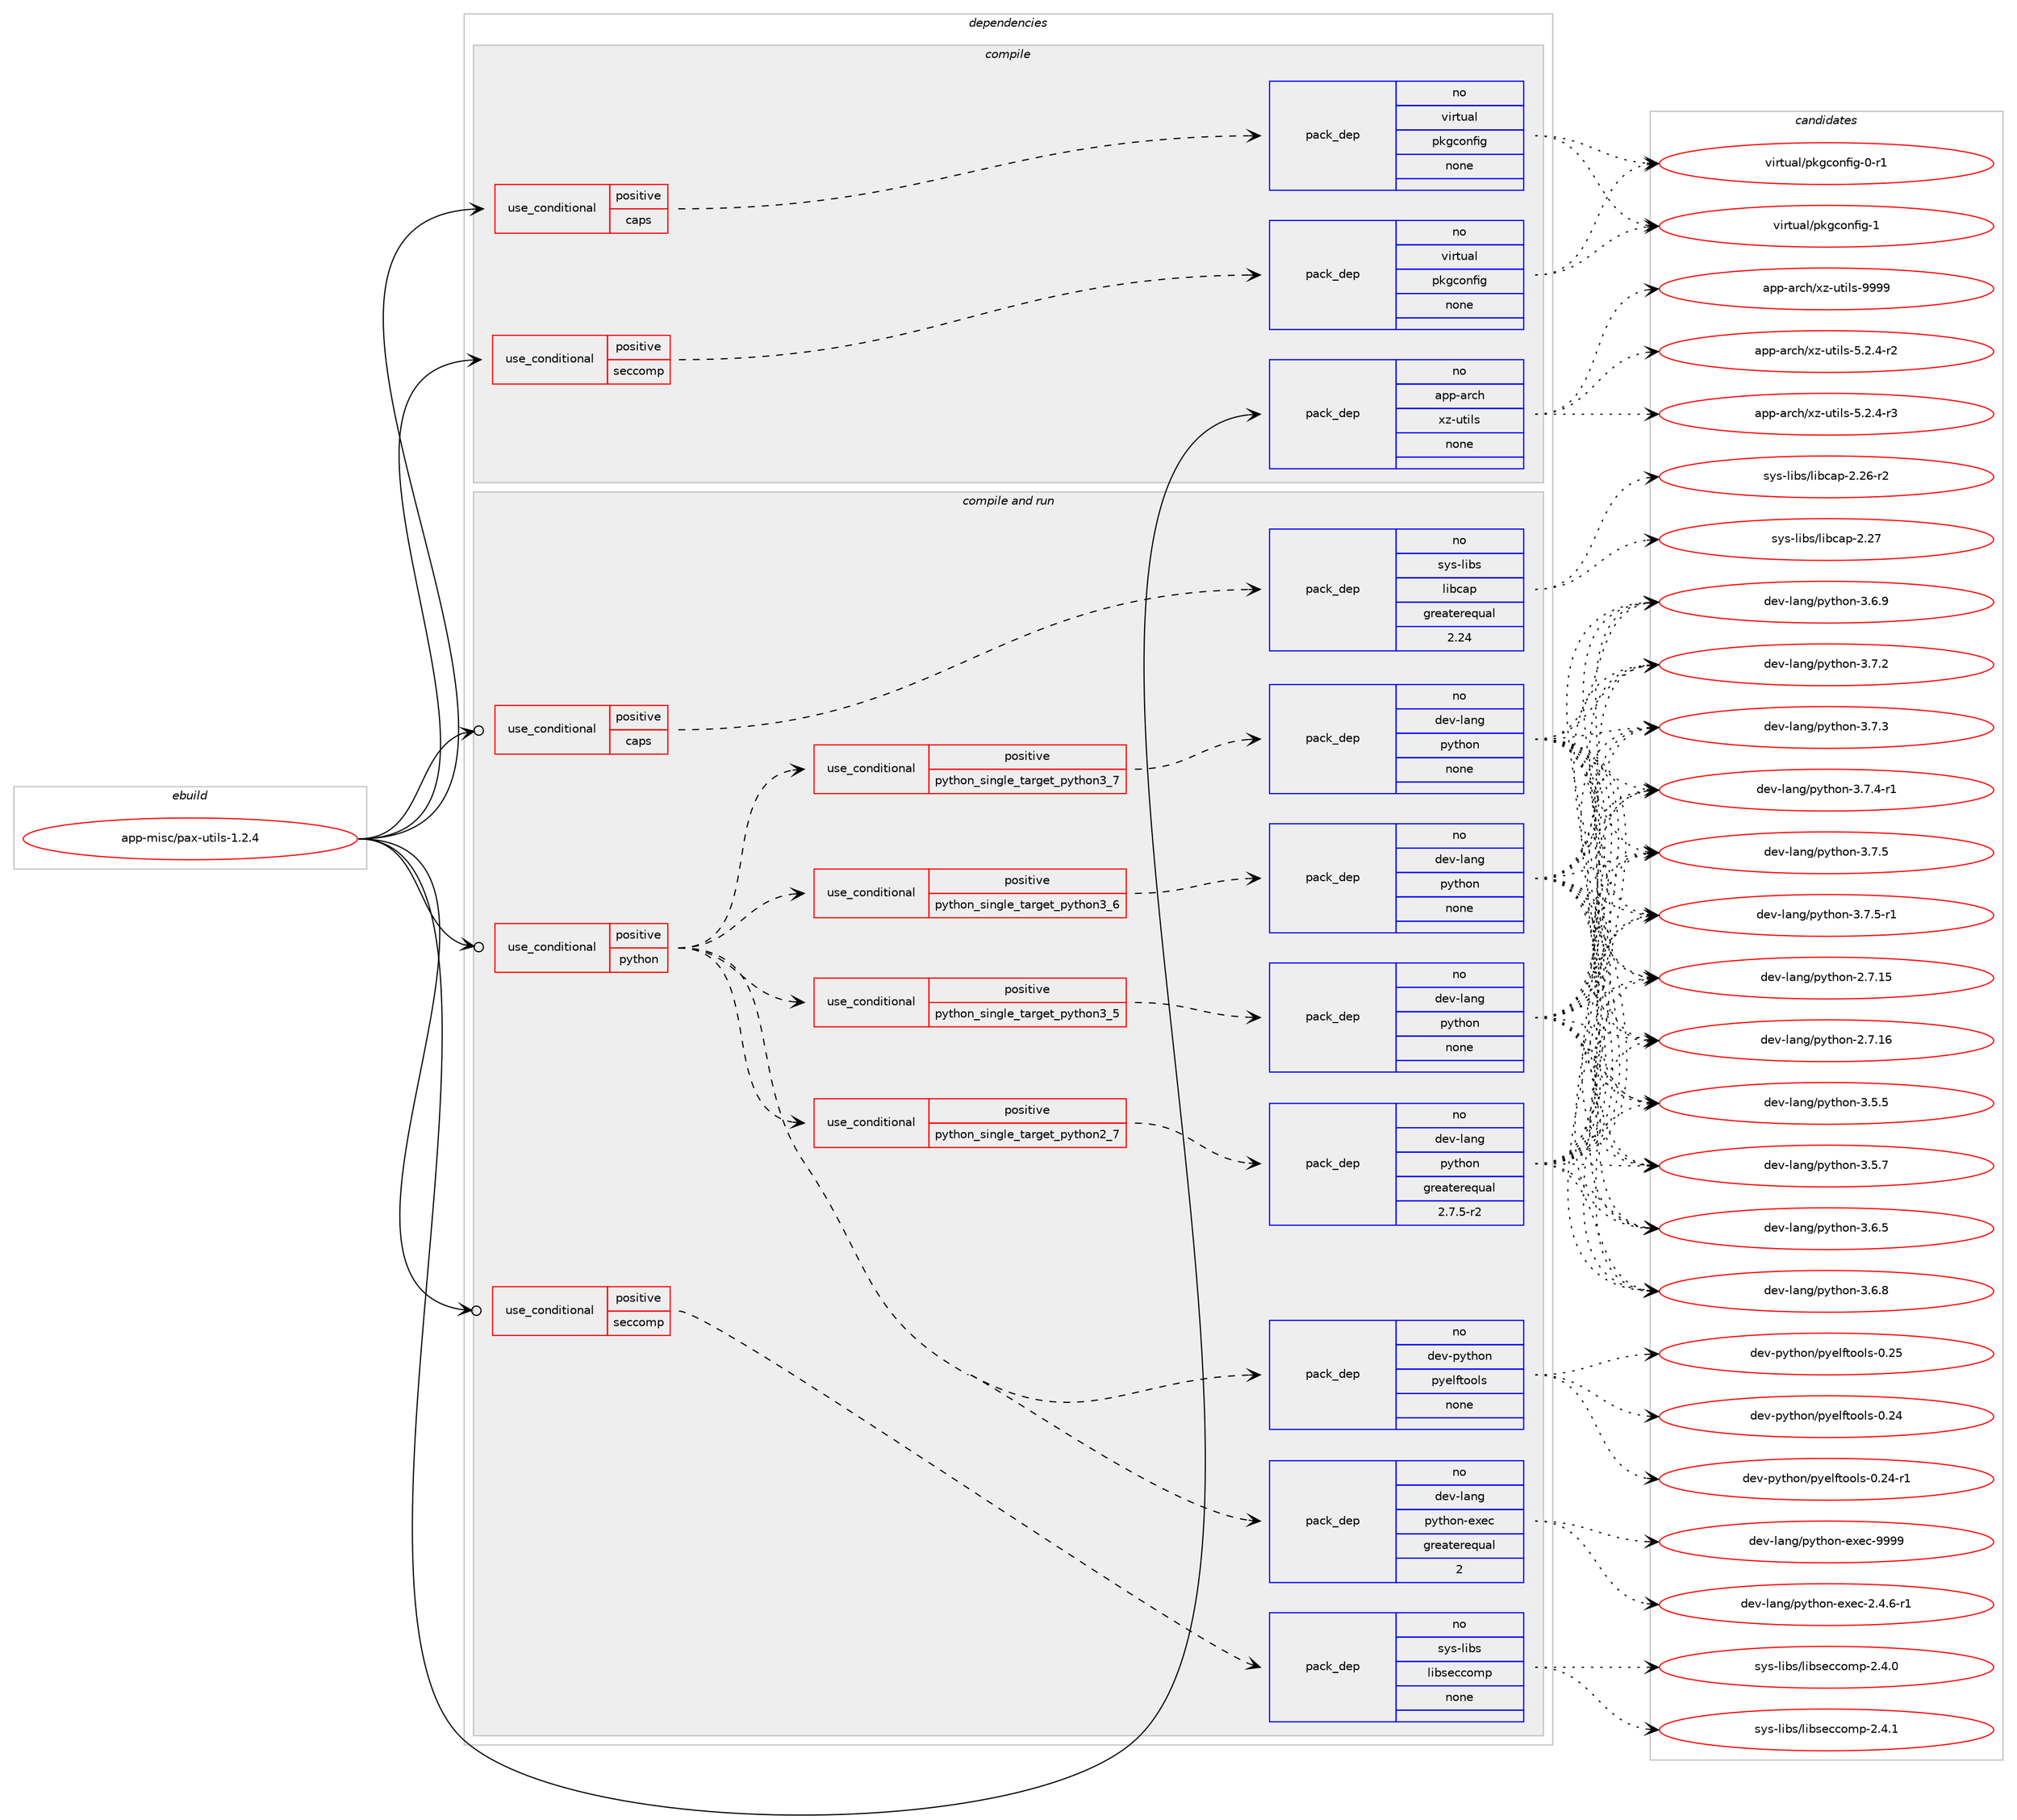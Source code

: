 digraph prolog {

# *************
# Graph options
# *************

newrank=true;
concentrate=true;
compound=true;
graph [rankdir=LR,fontname=Helvetica,fontsize=10,ranksep=1.5];#, ranksep=2.5, nodesep=0.2];
edge  [arrowhead=vee];
node  [fontname=Helvetica,fontsize=10];

# **********
# The ebuild
# **********

subgraph cluster_leftcol {
color=gray;
rank=same;
label=<<i>ebuild</i>>;
id [label="app-misc/pax-utils-1.2.4", color=red, width=4, href="../app-misc/pax-utils-1.2.4.svg"];
}

# ****************
# The dependencies
# ****************

subgraph cluster_midcol {
color=gray;
label=<<i>dependencies</i>>;
subgraph cluster_compile {
fillcolor="#eeeeee";
style=filled;
label=<<i>compile</i>>;
subgraph cond119378 {
dependency499797 [label=<<TABLE BORDER="0" CELLBORDER="1" CELLSPACING="0" CELLPADDING="4"><TR><TD ROWSPAN="3" CELLPADDING="10">use_conditional</TD></TR><TR><TD>positive</TD></TR><TR><TD>caps</TD></TR></TABLE>>, shape=none, color=red];
subgraph pack371402 {
dependency499798 [label=<<TABLE BORDER="0" CELLBORDER="1" CELLSPACING="0" CELLPADDING="4" WIDTH="220"><TR><TD ROWSPAN="6" CELLPADDING="30">pack_dep</TD></TR><TR><TD WIDTH="110">no</TD></TR><TR><TD>virtual</TD></TR><TR><TD>pkgconfig</TD></TR><TR><TD>none</TD></TR><TR><TD></TD></TR></TABLE>>, shape=none, color=blue];
}
dependency499797:e -> dependency499798:w [weight=20,style="dashed",arrowhead="vee"];
}
id:e -> dependency499797:w [weight=20,style="solid",arrowhead="vee"];
subgraph cond119379 {
dependency499799 [label=<<TABLE BORDER="0" CELLBORDER="1" CELLSPACING="0" CELLPADDING="4"><TR><TD ROWSPAN="3" CELLPADDING="10">use_conditional</TD></TR><TR><TD>positive</TD></TR><TR><TD>seccomp</TD></TR></TABLE>>, shape=none, color=red];
subgraph pack371403 {
dependency499800 [label=<<TABLE BORDER="0" CELLBORDER="1" CELLSPACING="0" CELLPADDING="4" WIDTH="220"><TR><TD ROWSPAN="6" CELLPADDING="30">pack_dep</TD></TR><TR><TD WIDTH="110">no</TD></TR><TR><TD>virtual</TD></TR><TR><TD>pkgconfig</TD></TR><TR><TD>none</TD></TR><TR><TD></TD></TR></TABLE>>, shape=none, color=blue];
}
dependency499799:e -> dependency499800:w [weight=20,style="dashed",arrowhead="vee"];
}
id:e -> dependency499799:w [weight=20,style="solid",arrowhead="vee"];
subgraph pack371404 {
dependency499801 [label=<<TABLE BORDER="0" CELLBORDER="1" CELLSPACING="0" CELLPADDING="4" WIDTH="220"><TR><TD ROWSPAN="6" CELLPADDING="30">pack_dep</TD></TR><TR><TD WIDTH="110">no</TD></TR><TR><TD>app-arch</TD></TR><TR><TD>xz-utils</TD></TR><TR><TD>none</TD></TR><TR><TD></TD></TR></TABLE>>, shape=none, color=blue];
}
id:e -> dependency499801:w [weight=20,style="solid",arrowhead="vee"];
}
subgraph cluster_compileandrun {
fillcolor="#eeeeee";
style=filled;
label=<<i>compile and run</i>>;
subgraph cond119380 {
dependency499802 [label=<<TABLE BORDER="0" CELLBORDER="1" CELLSPACING="0" CELLPADDING="4"><TR><TD ROWSPAN="3" CELLPADDING="10">use_conditional</TD></TR><TR><TD>positive</TD></TR><TR><TD>caps</TD></TR></TABLE>>, shape=none, color=red];
subgraph pack371405 {
dependency499803 [label=<<TABLE BORDER="0" CELLBORDER="1" CELLSPACING="0" CELLPADDING="4" WIDTH="220"><TR><TD ROWSPAN="6" CELLPADDING="30">pack_dep</TD></TR><TR><TD WIDTH="110">no</TD></TR><TR><TD>sys-libs</TD></TR><TR><TD>libcap</TD></TR><TR><TD>greaterequal</TD></TR><TR><TD>2.24</TD></TR></TABLE>>, shape=none, color=blue];
}
dependency499802:e -> dependency499803:w [weight=20,style="dashed",arrowhead="vee"];
}
id:e -> dependency499802:w [weight=20,style="solid",arrowhead="odotvee"];
subgraph cond119381 {
dependency499804 [label=<<TABLE BORDER="0" CELLBORDER="1" CELLSPACING="0" CELLPADDING="4"><TR><TD ROWSPAN="3" CELLPADDING="10">use_conditional</TD></TR><TR><TD>positive</TD></TR><TR><TD>python</TD></TR></TABLE>>, shape=none, color=red];
subgraph cond119382 {
dependency499805 [label=<<TABLE BORDER="0" CELLBORDER="1" CELLSPACING="0" CELLPADDING="4"><TR><TD ROWSPAN="3" CELLPADDING="10">use_conditional</TD></TR><TR><TD>positive</TD></TR><TR><TD>python_single_target_python2_7</TD></TR></TABLE>>, shape=none, color=red];
subgraph pack371406 {
dependency499806 [label=<<TABLE BORDER="0" CELLBORDER="1" CELLSPACING="0" CELLPADDING="4" WIDTH="220"><TR><TD ROWSPAN="6" CELLPADDING="30">pack_dep</TD></TR><TR><TD WIDTH="110">no</TD></TR><TR><TD>dev-lang</TD></TR><TR><TD>python</TD></TR><TR><TD>greaterequal</TD></TR><TR><TD>2.7.5-r2</TD></TR></TABLE>>, shape=none, color=blue];
}
dependency499805:e -> dependency499806:w [weight=20,style="dashed",arrowhead="vee"];
}
dependency499804:e -> dependency499805:w [weight=20,style="dashed",arrowhead="vee"];
subgraph cond119383 {
dependency499807 [label=<<TABLE BORDER="0" CELLBORDER="1" CELLSPACING="0" CELLPADDING="4"><TR><TD ROWSPAN="3" CELLPADDING="10">use_conditional</TD></TR><TR><TD>positive</TD></TR><TR><TD>python_single_target_python3_5</TD></TR></TABLE>>, shape=none, color=red];
subgraph pack371407 {
dependency499808 [label=<<TABLE BORDER="0" CELLBORDER="1" CELLSPACING="0" CELLPADDING="4" WIDTH="220"><TR><TD ROWSPAN="6" CELLPADDING="30">pack_dep</TD></TR><TR><TD WIDTH="110">no</TD></TR><TR><TD>dev-lang</TD></TR><TR><TD>python</TD></TR><TR><TD>none</TD></TR><TR><TD></TD></TR></TABLE>>, shape=none, color=blue];
}
dependency499807:e -> dependency499808:w [weight=20,style="dashed",arrowhead="vee"];
}
dependency499804:e -> dependency499807:w [weight=20,style="dashed",arrowhead="vee"];
subgraph cond119384 {
dependency499809 [label=<<TABLE BORDER="0" CELLBORDER="1" CELLSPACING="0" CELLPADDING="4"><TR><TD ROWSPAN="3" CELLPADDING="10">use_conditional</TD></TR><TR><TD>positive</TD></TR><TR><TD>python_single_target_python3_6</TD></TR></TABLE>>, shape=none, color=red];
subgraph pack371408 {
dependency499810 [label=<<TABLE BORDER="0" CELLBORDER="1" CELLSPACING="0" CELLPADDING="4" WIDTH="220"><TR><TD ROWSPAN="6" CELLPADDING="30">pack_dep</TD></TR><TR><TD WIDTH="110">no</TD></TR><TR><TD>dev-lang</TD></TR><TR><TD>python</TD></TR><TR><TD>none</TD></TR><TR><TD></TD></TR></TABLE>>, shape=none, color=blue];
}
dependency499809:e -> dependency499810:w [weight=20,style="dashed",arrowhead="vee"];
}
dependency499804:e -> dependency499809:w [weight=20,style="dashed",arrowhead="vee"];
subgraph cond119385 {
dependency499811 [label=<<TABLE BORDER="0" CELLBORDER="1" CELLSPACING="0" CELLPADDING="4"><TR><TD ROWSPAN="3" CELLPADDING="10">use_conditional</TD></TR><TR><TD>positive</TD></TR><TR><TD>python_single_target_python3_7</TD></TR></TABLE>>, shape=none, color=red];
subgraph pack371409 {
dependency499812 [label=<<TABLE BORDER="0" CELLBORDER="1" CELLSPACING="0" CELLPADDING="4" WIDTH="220"><TR><TD ROWSPAN="6" CELLPADDING="30">pack_dep</TD></TR><TR><TD WIDTH="110">no</TD></TR><TR><TD>dev-lang</TD></TR><TR><TD>python</TD></TR><TR><TD>none</TD></TR><TR><TD></TD></TR></TABLE>>, shape=none, color=blue];
}
dependency499811:e -> dependency499812:w [weight=20,style="dashed",arrowhead="vee"];
}
dependency499804:e -> dependency499811:w [weight=20,style="dashed",arrowhead="vee"];
subgraph pack371410 {
dependency499813 [label=<<TABLE BORDER="0" CELLBORDER="1" CELLSPACING="0" CELLPADDING="4" WIDTH="220"><TR><TD ROWSPAN="6" CELLPADDING="30">pack_dep</TD></TR><TR><TD WIDTH="110">no</TD></TR><TR><TD>dev-lang</TD></TR><TR><TD>python-exec</TD></TR><TR><TD>greaterequal</TD></TR><TR><TD>2</TD></TR></TABLE>>, shape=none, color=blue];
}
dependency499804:e -> dependency499813:w [weight=20,style="dashed",arrowhead="vee"];
subgraph pack371411 {
dependency499814 [label=<<TABLE BORDER="0" CELLBORDER="1" CELLSPACING="0" CELLPADDING="4" WIDTH="220"><TR><TD ROWSPAN="6" CELLPADDING="30">pack_dep</TD></TR><TR><TD WIDTH="110">no</TD></TR><TR><TD>dev-python</TD></TR><TR><TD>pyelftools</TD></TR><TR><TD>none</TD></TR><TR><TD></TD></TR></TABLE>>, shape=none, color=blue];
}
dependency499804:e -> dependency499814:w [weight=20,style="dashed",arrowhead="vee"];
}
id:e -> dependency499804:w [weight=20,style="solid",arrowhead="odotvee"];
subgraph cond119386 {
dependency499815 [label=<<TABLE BORDER="0" CELLBORDER="1" CELLSPACING="0" CELLPADDING="4"><TR><TD ROWSPAN="3" CELLPADDING="10">use_conditional</TD></TR><TR><TD>positive</TD></TR><TR><TD>seccomp</TD></TR></TABLE>>, shape=none, color=red];
subgraph pack371412 {
dependency499816 [label=<<TABLE BORDER="0" CELLBORDER="1" CELLSPACING="0" CELLPADDING="4" WIDTH="220"><TR><TD ROWSPAN="6" CELLPADDING="30">pack_dep</TD></TR><TR><TD WIDTH="110">no</TD></TR><TR><TD>sys-libs</TD></TR><TR><TD>libseccomp</TD></TR><TR><TD>none</TD></TR><TR><TD></TD></TR></TABLE>>, shape=none, color=blue];
}
dependency499815:e -> dependency499816:w [weight=20,style="dashed",arrowhead="vee"];
}
id:e -> dependency499815:w [weight=20,style="solid",arrowhead="odotvee"];
}
subgraph cluster_run {
fillcolor="#eeeeee";
style=filled;
label=<<i>run</i>>;
}
}

# **************
# The candidates
# **************

subgraph cluster_choices {
rank=same;
color=gray;
label=<<i>candidates</i>>;

subgraph choice371402 {
color=black;
nodesep=1;
choice11810511411611797108471121071039911111010210510345484511449 [label="virtual/pkgconfig-0-r1", color=red, width=4,href="../virtual/pkgconfig-0-r1.svg"];
choice1181051141161179710847112107103991111101021051034549 [label="virtual/pkgconfig-1", color=red, width=4,href="../virtual/pkgconfig-1.svg"];
dependency499798:e -> choice11810511411611797108471121071039911111010210510345484511449:w [style=dotted,weight="100"];
dependency499798:e -> choice1181051141161179710847112107103991111101021051034549:w [style=dotted,weight="100"];
}
subgraph choice371403 {
color=black;
nodesep=1;
choice11810511411611797108471121071039911111010210510345484511449 [label="virtual/pkgconfig-0-r1", color=red, width=4,href="../virtual/pkgconfig-0-r1.svg"];
choice1181051141161179710847112107103991111101021051034549 [label="virtual/pkgconfig-1", color=red, width=4,href="../virtual/pkgconfig-1.svg"];
dependency499800:e -> choice11810511411611797108471121071039911111010210510345484511449:w [style=dotted,weight="100"];
dependency499800:e -> choice1181051141161179710847112107103991111101021051034549:w [style=dotted,weight="100"];
}
subgraph choice371404 {
color=black;
nodesep=1;
choice9711211245971149910447120122451171161051081154553465046524511450 [label="app-arch/xz-utils-5.2.4-r2", color=red, width=4,href="../app-arch/xz-utils-5.2.4-r2.svg"];
choice9711211245971149910447120122451171161051081154553465046524511451 [label="app-arch/xz-utils-5.2.4-r3", color=red, width=4,href="../app-arch/xz-utils-5.2.4-r3.svg"];
choice9711211245971149910447120122451171161051081154557575757 [label="app-arch/xz-utils-9999", color=red, width=4,href="../app-arch/xz-utils-9999.svg"];
dependency499801:e -> choice9711211245971149910447120122451171161051081154553465046524511450:w [style=dotted,weight="100"];
dependency499801:e -> choice9711211245971149910447120122451171161051081154553465046524511451:w [style=dotted,weight="100"];
dependency499801:e -> choice9711211245971149910447120122451171161051081154557575757:w [style=dotted,weight="100"];
}
subgraph choice371405 {
color=black;
nodesep=1;
choice11512111545108105981154710810598999711245504650544511450 [label="sys-libs/libcap-2.26-r2", color=red, width=4,href="../sys-libs/libcap-2.26-r2.svg"];
choice1151211154510810598115471081059899971124550465055 [label="sys-libs/libcap-2.27", color=red, width=4,href="../sys-libs/libcap-2.27.svg"];
dependency499803:e -> choice11512111545108105981154710810598999711245504650544511450:w [style=dotted,weight="100"];
dependency499803:e -> choice1151211154510810598115471081059899971124550465055:w [style=dotted,weight="100"];
}
subgraph choice371406 {
color=black;
nodesep=1;
choice10010111845108971101034711212111610411111045504655464953 [label="dev-lang/python-2.7.15", color=red, width=4,href="../dev-lang/python-2.7.15.svg"];
choice10010111845108971101034711212111610411111045504655464954 [label="dev-lang/python-2.7.16", color=red, width=4,href="../dev-lang/python-2.7.16.svg"];
choice100101118451089711010347112121116104111110455146534653 [label="dev-lang/python-3.5.5", color=red, width=4,href="../dev-lang/python-3.5.5.svg"];
choice100101118451089711010347112121116104111110455146534655 [label="dev-lang/python-3.5.7", color=red, width=4,href="../dev-lang/python-3.5.7.svg"];
choice100101118451089711010347112121116104111110455146544653 [label="dev-lang/python-3.6.5", color=red, width=4,href="../dev-lang/python-3.6.5.svg"];
choice100101118451089711010347112121116104111110455146544656 [label="dev-lang/python-3.6.8", color=red, width=4,href="../dev-lang/python-3.6.8.svg"];
choice100101118451089711010347112121116104111110455146544657 [label="dev-lang/python-3.6.9", color=red, width=4,href="../dev-lang/python-3.6.9.svg"];
choice100101118451089711010347112121116104111110455146554650 [label="dev-lang/python-3.7.2", color=red, width=4,href="../dev-lang/python-3.7.2.svg"];
choice100101118451089711010347112121116104111110455146554651 [label="dev-lang/python-3.7.3", color=red, width=4,href="../dev-lang/python-3.7.3.svg"];
choice1001011184510897110103471121211161041111104551465546524511449 [label="dev-lang/python-3.7.4-r1", color=red, width=4,href="../dev-lang/python-3.7.4-r1.svg"];
choice100101118451089711010347112121116104111110455146554653 [label="dev-lang/python-3.7.5", color=red, width=4,href="../dev-lang/python-3.7.5.svg"];
choice1001011184510897110103471121211161041111104551465546534511449 [label="dev-lang/python-3.7.5-r1", color=red, width=4,href="../dev-lang/python-3.7.5-r1.svg"];
dependency499806:e -> choice10010111845108971101034711212111610411111045504655464953:w [style=dotted,weight="100"];
dependency499806:e -> choice10010111845108971101034711212111610411111045504655464954:w [style=dotted,weight="100"];
dependency499806:e -> choice100101118451089711010347112121116104111110455146534653:w [style=dotted,weight="100"];
dependency499806:e -> choice100101118451089711010347112121116104111110455146534655:w [style=dotted,weight="100"];
dependency499806:e -> choice100101118451089711010347112121116104111110455146544653:w [style=dotted,weight="100"];
dependency499806:e -> choice100101118451089711010347112121116104111110455146544656:w [style=dotted,weight="100"];
dependency499806:e -> choice100101118451089711010347112121116104111110455146544657:w [style=dotted,weight="100"];
dependency499806:e -> choice100101118451089711010347112121116104111110455146554650:w [style=dotted,weight="100"];
dependency499806:e -> choice100101118451089711010347112121116104111110455146554651:w [style=dotted,weight="100"];
dependency499806:e -> choice1001011184510897110103471121211161041111104551465546524511449:w [style=dotted,weight="100"];
dependency499806:e -> choice100101118451089711010347112121116104111110455146554653:w [style=dotted,weight="100"];
dependency499806:e -> choice1001011184510897110103471121211161041111104551465546534511449:w [style=dotted,weight="100"];
}
subgraph choice371407 {
color=black;
nodesep=1;
choice10010111845108971101034711212111610411111045504655464953 [label="dev-lang/python-2.7.15", color=red, width=4,href="../dev-lang/python-2.7.15.svg"];
choice10010111845108971101034711212111610411111045504655464954 [label="dev-lang/python-2.7.16", color=red, width=4,href="../dev-lang/python-2.7.16.svg"];
choice100101118451089711010347112121116104111110455146534653 [label="dev-lang/python-3.5.5", color=red, width=4,href="../dev-lang/python-3.5.5.svg"];
choice100101118451089711010347112121116104111110455146534655 [label="dev-lang/python-3.5.7", color=red, width=4,href="../dev-lang/python-3.5.7.svg"];
choice100101118451089711010347112121116104111110455146544653 [label="dev-lang/python-3.6.5", color=red, width=4,href="../dev-lang/python-3.6.5.svg"];
choice100101118451089711010347112121116104111110455146544656 [label="dev-lang/python-3.6.8", color=red, width=4,href="../dev-lang/python-3.6.8.svg"];
choice100101118451089711010347112121116104111110455146544657 [label="dev-lang/python-3.6.9", color=red, width=4,href="../dev-lang/python-3.6.9.svg"];
choice100101118451089711010347112121116104111110455146554650 [label="dev-lang/python-3.7.2", color=red, width=4,href="../dev-lang/python-3.7.2.svg"];
choice100101118451089711010347112121116104111110455146554651 [label="dev-lang/python-3.7.3", color=red, width=4,href="../dev-lang/python-3.7.3.svg"];
choice1001011184510897110103471121211161041111104551465546524511449 [label="dev-lang/python-3.7.4-r1", color=red, width=4,href="../dev-lang/python-3.7.4-r1.svg"];
choice100101118451089711010347112121116104111110455146554653 [label="dev-lang/python-3.7.5", color=red, width=4,href="../dev-lang/python-3.7.5.svg"];
choice1001011184510897110103471121211161041111104551465546534511449 [label="dev-lang/python-3.7.5-r1", color=red, width=4,href="../dev-lang/python-3.7.5-r1.svg"];
dependency499808:e -> choice10010111845108971101034711212111610411111045504655464953:w [style=dotted,weight="100"];
dependency499808:e -> choice10010111845108971101034711212111610411111045504655464954:w [style=dotted,weight="100"];
dependency499808:e -> choice100101118451089711010347112121116104111110455146534653:w [style=dotted,weight="100"];
dependency499808:e -> choice100101118451089711010347112121116104111110455146534655:w [style=dotted,weight="100"];
dependency499808:e -> choice100101118451089711010347112121116104111110455146544653:w [style=dotted,weight="100"];
dependency499808:e -> choice100101118451089711010347112121116104111110455146544656:w [style=dotted,weight="100"];
dependency499808:e -> choice100101118451089711010347112121116104111110455146544657:w [style=dotted,weight="100"];
dependency499808:e -> choice100101118451089711010347112121116104111110455146554650:w [style=dotted,weight="100"];
dependency499808:e -> choice100101118451089711010347112121116104111110455146554651:w [style=dotted,weight="100"];
dependency499808:e -> choice1001011184510897110103471121211161041111104551465546524511449:w [style=dotted,weight="100"];
dependency499808:e -> choice100101118451089711010347112121116104111110455146554653:w [style=dotted,weight="100"];
dependency499808:e -> choice1001011184510897110103471121211161041111104551465546534511449:w [style=dotted,weight="100"];
}
subgraph choice371408 {
color=black;
nodesep=1;
choice10010111845108971101034711212111610411111045504655464953 [label="dev-lang/python-2.7.15", color=red, width=4,href="../dev-lang/python-2.7.15.svg"];
choice10010111845108971101034711212111610411111045504655464954 [label="dev-lang/python-2.7.16", color=red, width=4,href="../dev-lang/python-2.7.16.svg"];
choice100101118451089711010347112121116104111110455146534653 [label="dev-lang/python-3.5.5", color=red, width=4,href="../dev-lang/python-3.5.5.svg"];
choice100101118451089711010347112121116104111110455146534655 [label="dev-lang/python-3.5.7", color=red, width=4,href="../dev-lang/python-3.5.7.svg"];
choice100101118451089711010347112121116104111110455146544653 [label="dev-lang/python-3.6.5", color=red, width=4,href="../dev-lang/python-3.6.5.svg"];
choice100101118451089711010347112121116104111110455146544656 [label="dev-lang/python-3.6.8", color=red, width=4,href="../dev-lang/python-3.6.8.svg"];
choice100101118451089711010347112121116104111110455146544657 [label="dev-lang/python-3.6.9", color=red, width=4,href="../dev-lang/python-3.6.9.svg"];
choice100101118451089711010347112121116104111110455146554650 [label="dev-lang/python-3.7.2", color=red, width=4,href="../dev-lang/python-3.7.2.svg"];
choice100101118451089711010347112121116104111110455146554651 [label="dev-lang/python-3.7.3", color=red, width=4,href="../dev-lang/python-3.7.3.svg"];
choice1001011184510897110103471121211161041111104551465546524511449 [label="dev-lang/python-3.7.4-r1", color=red, width=4,href="../dev-lang/python-3.7.4-r1.svg"];
choice100101118451089711010347112121116104111110455146554653 [label="dev-lang/python-3.7.5", color=red, width=4,href="../dev-lang/python-3.7.5.svg"];
choice1001011184510897110103471121211161041111104551465546534511449 [label="dev-lang/python-3.7.5-r1", color=red, width=4,href="../dev-lang/python-3.7.5-r1.svg"];
dependency499810:e -> choice10010111845108971101034711212111610411111045504655464953:w [style=dotted,weight="100"];
dependency499810:e -> choice10010111845108971101034711212111610411111045504655464954:w [style=dotted,weight="100"];
dependency499810:e -> choice100101118451089711010347112121116104111110455146534653:w [style=dotted,weight="100"];
dependency499810:e -> choice100101118451089711010347112121116104111110455146534655:w [style=dotted,weight="100"];
dependency499810:e -> choice100101118451089711010347112121116104111110455146544653:w [style=dotted,weight="100"];
dependency499810:e -> choice100101118451089711010347112121116104111110455146544656:w [style=dotted,weight="100"];
dependency499810:e -> choice100101118451089711010347112121116104111110455146544657:w [style=dotted,weight="100"];
dependency499810:e -> choice100101118451089711010347112121116104111110455146554650:w [style=dotted,weight="100"];
dependency499810:e -> choice100101118451089711010347112121116104111110455146554651:w [style=dotted,weight="100"];
dependency499810:e -> choice1001011184510897110103471121211161041111104551465546524511449:w [style=dotted,weight="100"];
dependency499810:e -> choice100101118451089711010347112121116104111110455146554653:w [style=dotted,weight="100"];
dependency499810:e -> choice1001011184510897110103471121211161041111104551465546534511449:w [style=dotted,weight="100"];
}
subgraph choice371409 {
color=black;
nodesep=1;
choice10010111845108971101034711212111610411111045504655464953 [label="dev-lang/python-2.7.15", color=red, width=4,href="../dev-lang/python-2.7.15.svg"];
choice10010111845108971101034711212111610411111045504655464954 [label="dev-lang/python-2.7.16", color=red, width=4,href="../dev-lang/python-2.7.16.svg"];
choice100101118451089711010347112121116104111110455146534653 [label="dev-lang/python-3.5.5", color=red, width=4,href="../dev-lang/python-3.5.5.svg"];
choice100101118451089711010347112121116104111110455146534655 [label="dev-lang/python-3.5.7", color=red, width=4,href="../dev-lang/python-3.5.7.svg"];
choice100101118451089711010347112121116104111110455146544653 [label="dev-lang/python-3.6.5", color=red, width=4,href="../dev-lang/python-3.6.5.svg"];
choice100101118451089711010347112121116104111110455146544656 [label="dev-lang/python-3.6.8", color=red, width=4,href="../dev-lang/python-3.6.8.svg"];
choice100101118451089711010347112121116104111110455146544657 [label="dev-lang/python-3.6.9", color=red, width=4,href="../dev-lang/python-3.6.9.svg"];
choice100101118451089711010347112121116104111110455146554650 [label="dev-lang/python-3.7.2", color=red, width=4,href="../dev-lang/python-3.7.2.svg"];
choice100101118451089711010347112121116104111110455146554651 [label="dev-lang/python-3.7.3", color=red, width=4,href="../dev-lang/python-3.7.3.svg"];
choice1001011184510897110103471121211161041111104551465546524511449 [label="dev-lang/python-3.7.4-r1", color=red, width=4,href="../dev-lang/python-3.7.4-r1.svg"];
choice100101118451089711010347112121116104111110455146554653 [label="dev-lang/python-3.7.5", color=red, width=4,href="../dev-lang/python-3.7.5.svg"];
choice1001011184510897110103471121211161041111104551465546534511449 [label="dev-lang/python-3.7.5-r1", color=red, width=4,href="../dev-lang/python-3.7.5-r1.svg"];
dependency499812:e -> choice10010111845108971101034711212111610411111045504655464953:w [style=dotted,weight="100"];
dependency499812:e -> choice10010111845108971101034711212111610411111045504655464954:w [style=dotted,weight="100"];
dependency499812:e -> choice100101118451089711010347112121116104111110455146534653:w [style=dotted,weight="100"];
dependency499812:e -> choice100101118451089711010347112121116104111110455146534655:w [style=dotted,weight="100"];
dependency499812:e -> choice100101118451089711010347112121116104111110455146544653:w [style=dotted,weight="100"];
dependency499812:e -> choice100101118451089711010347112121116104111110455146544656:w [style=dotted,weight="100"];
dependency499812:e -> choice100101118451089711010347112121116104111110455146544657:w [style=dotted,weight="100"];
dependency499812:e -> choice100101118451089711010347112121116104111110455146554650:w [style=dotted,weight="100"];
dependency499812:e -> choice100101118451089711010347112121116104111110455146554651:w [style=dotted,weight="100"];
dependency499812:e -> choice1001011184510897110103471121211161041111104551465546524511449:w [style=dotted,weight="100"];
dependency499812:e -> choice100101118451089711010347112121116104111110455146554653:w [style=dotted,weight="100"];
dependency499812:e -> choice1001011184510897110103471121211161041111104551465546534511449:w [style=dotted,weight="100"];
}
subgraph choice371410 {
color=black;
nodesep=1;
choice10010111845108971101034711212111610411111045101120101994550465246544511449 [label="dev-lang/python-exec-2.4.6-r1", color=red, width=4,href="../dev-lang/python-exec-2.4.6-r1.svg"];
choice10010111845108971101034711212111610411111045101120101994557575757 [label="dev-lang/python-exec-9999", color=red, width=4,href="../dev-lang/python-exec-9999.svg"];
dependency499813:e -> choice10010111845108971101034711212111610411111045101120101994550465246544511449:w [style=dotted,weight="100"];
dependency499813:e -> choice10010111845108971101034711212111610411111045101120101994557575757:w [style=dotted,weight="100"];
}
subgraph choice371411 {
color=black;
nodesep=1;
choice10010111845112121116104111110471121211011081021161111111081154548465052 [label="dev-python/pyelftools-0.24", color=red, width=4,href="../dev-python/pyelftools-0.24.svg"];
choice100101118451121211161041111104711212110110810211611111110811545484650524511449 [label="dev-python/pyelftools-0.24-r1", color=red, width=4,href="../dev-python/pyelftools-0.24-r1.svg"];
choice10010111845112121116104111110471121211011081021161111111081154548465053 [label="dev-python/pyelftools-0.25", color=red, width=4,href="../dev-python/pyelftools-0.25.svg"];
dependency499814:e -> choice10010111845112121116104111110471121211011081021161111111081154548465052:w [style=dotted,weight="100"];
dependency499814:e -> choice100101118451121211161041111104711212110110810211611111110811545484650524511449:w [style=dotted,weight="100"];
dependency499814:e -> choice10010111845112121116104111110471121211011081021161111111081154548465053:w [style=dotted,weight="100"];
}
subgraph choice371412 {
color=black;
nodesep=1;
choice115121115451081059811547108105981151019999111109112455046524648 [label="sys-libs/libseccomp-2.4.0", color=red, width=4,href="../sys-libs/libseccomp-2.4.0.svg"];
choice115121115451081059811547108105981151019999111109112455046524649 [label="sys-libs/libseccomp-2.4.1", color=red, width=4,href="../sys-libs/libseccomp-2.4.1.svg"];
dependency499816:e -> choice115121115451081059811547108105981151019999111109112455046524648:w [style=dotted,weight="100"];
dependency499816:e -> choice115121115451081059811547108105981151019999111109112455046524649:w [style=dotted,weight="100"];
}
}

}
